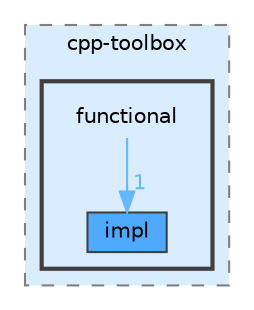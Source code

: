 digraph "src/include/cpp-toolbox/functional"
{
 // LATEX_PDF_SIZE
  bgcolor="transparent";
  edge [fontname=Helvetica,fontsize=10,labelfontname=Helvetica,labelfontsize=10];
  node [fontname=Helvetica,fontsize=10,shape=box,height=0.2,width=0.4];
  compound=true
  subgraph clusterdir_09c6140c2956544491238e129f11fd9f {
    graph [ bgcolor="#daedff", pencolor="grey50", label="cpp-toolbox", fontname=Helvetica,fontsize=10 style="filled,dashed", URL="dir_09c6140c2956544491238e129f11fd9f.html",tooltip=""]
  subgraph clusterdir_42d4fada0fd69cb4cfebc8e2df038324 {
    graph [ bgcolor="#daedff", pencolor="grey25", label="", fontname=Helvetica,fontsize=10 style="filled,bold", URL="dir_42d4fada0fd69cb4cfebc8e2df038324.html",tooltip=""]
    dir_42d4fada0fd69cb4cfebc8e2df038324 [shape=plaintext, label="functional"];
  dir_32a3b9a9a6e5b2d6526727482ab1ae95 [label="impl", fillcolor="#4ea9ff", color="grey25", style="filled", URL="dir_32a3b9a9a6e5b2d6526727482ab1ae95.html",tooltip=""];
  }
  }
  dir_42d4fada0fd69cb4cfebc8e2df038324->dir_32a3b9a9a6e5b2d6526727482ab1ae95 [headlabel="1", labeldistance=1.5 headhref="dir_000009_000010.html" href="dir_000009_000010.html" color="steelblue1" fontcolor="steelblue1"];
}
